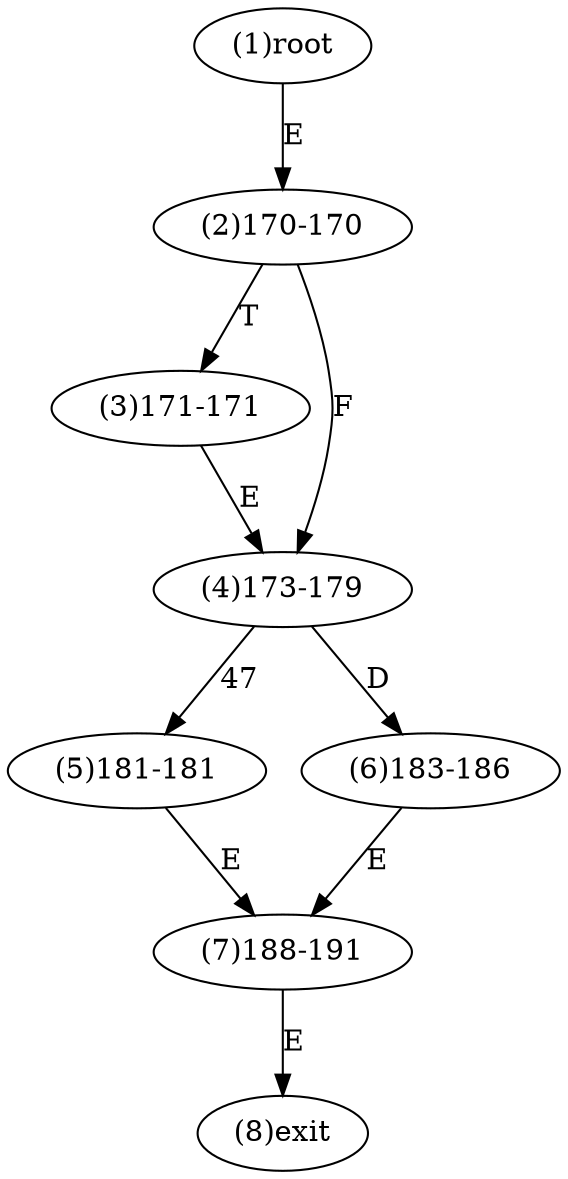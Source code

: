 digraph "" { 
1[ label="(1)root"];
2[ label="(2)170-170"];
3[ label="(3)171-171"];
4[ label="(4)173-179"];
5[ label="(5)181-181"];
6[ label="(6)183-186"];
7[ label="(7)188-191"];
8[ label="(8)exit"];
1->2[ label="E"];
2->4[ label="F"];
2->3[ label="T"];
3->4[ label="E"];
4->5[ label="47"];
4->6[ label="D"];
5->7[ label="E"];
6->7[ label="E"];
7->8[ label="E"];
}